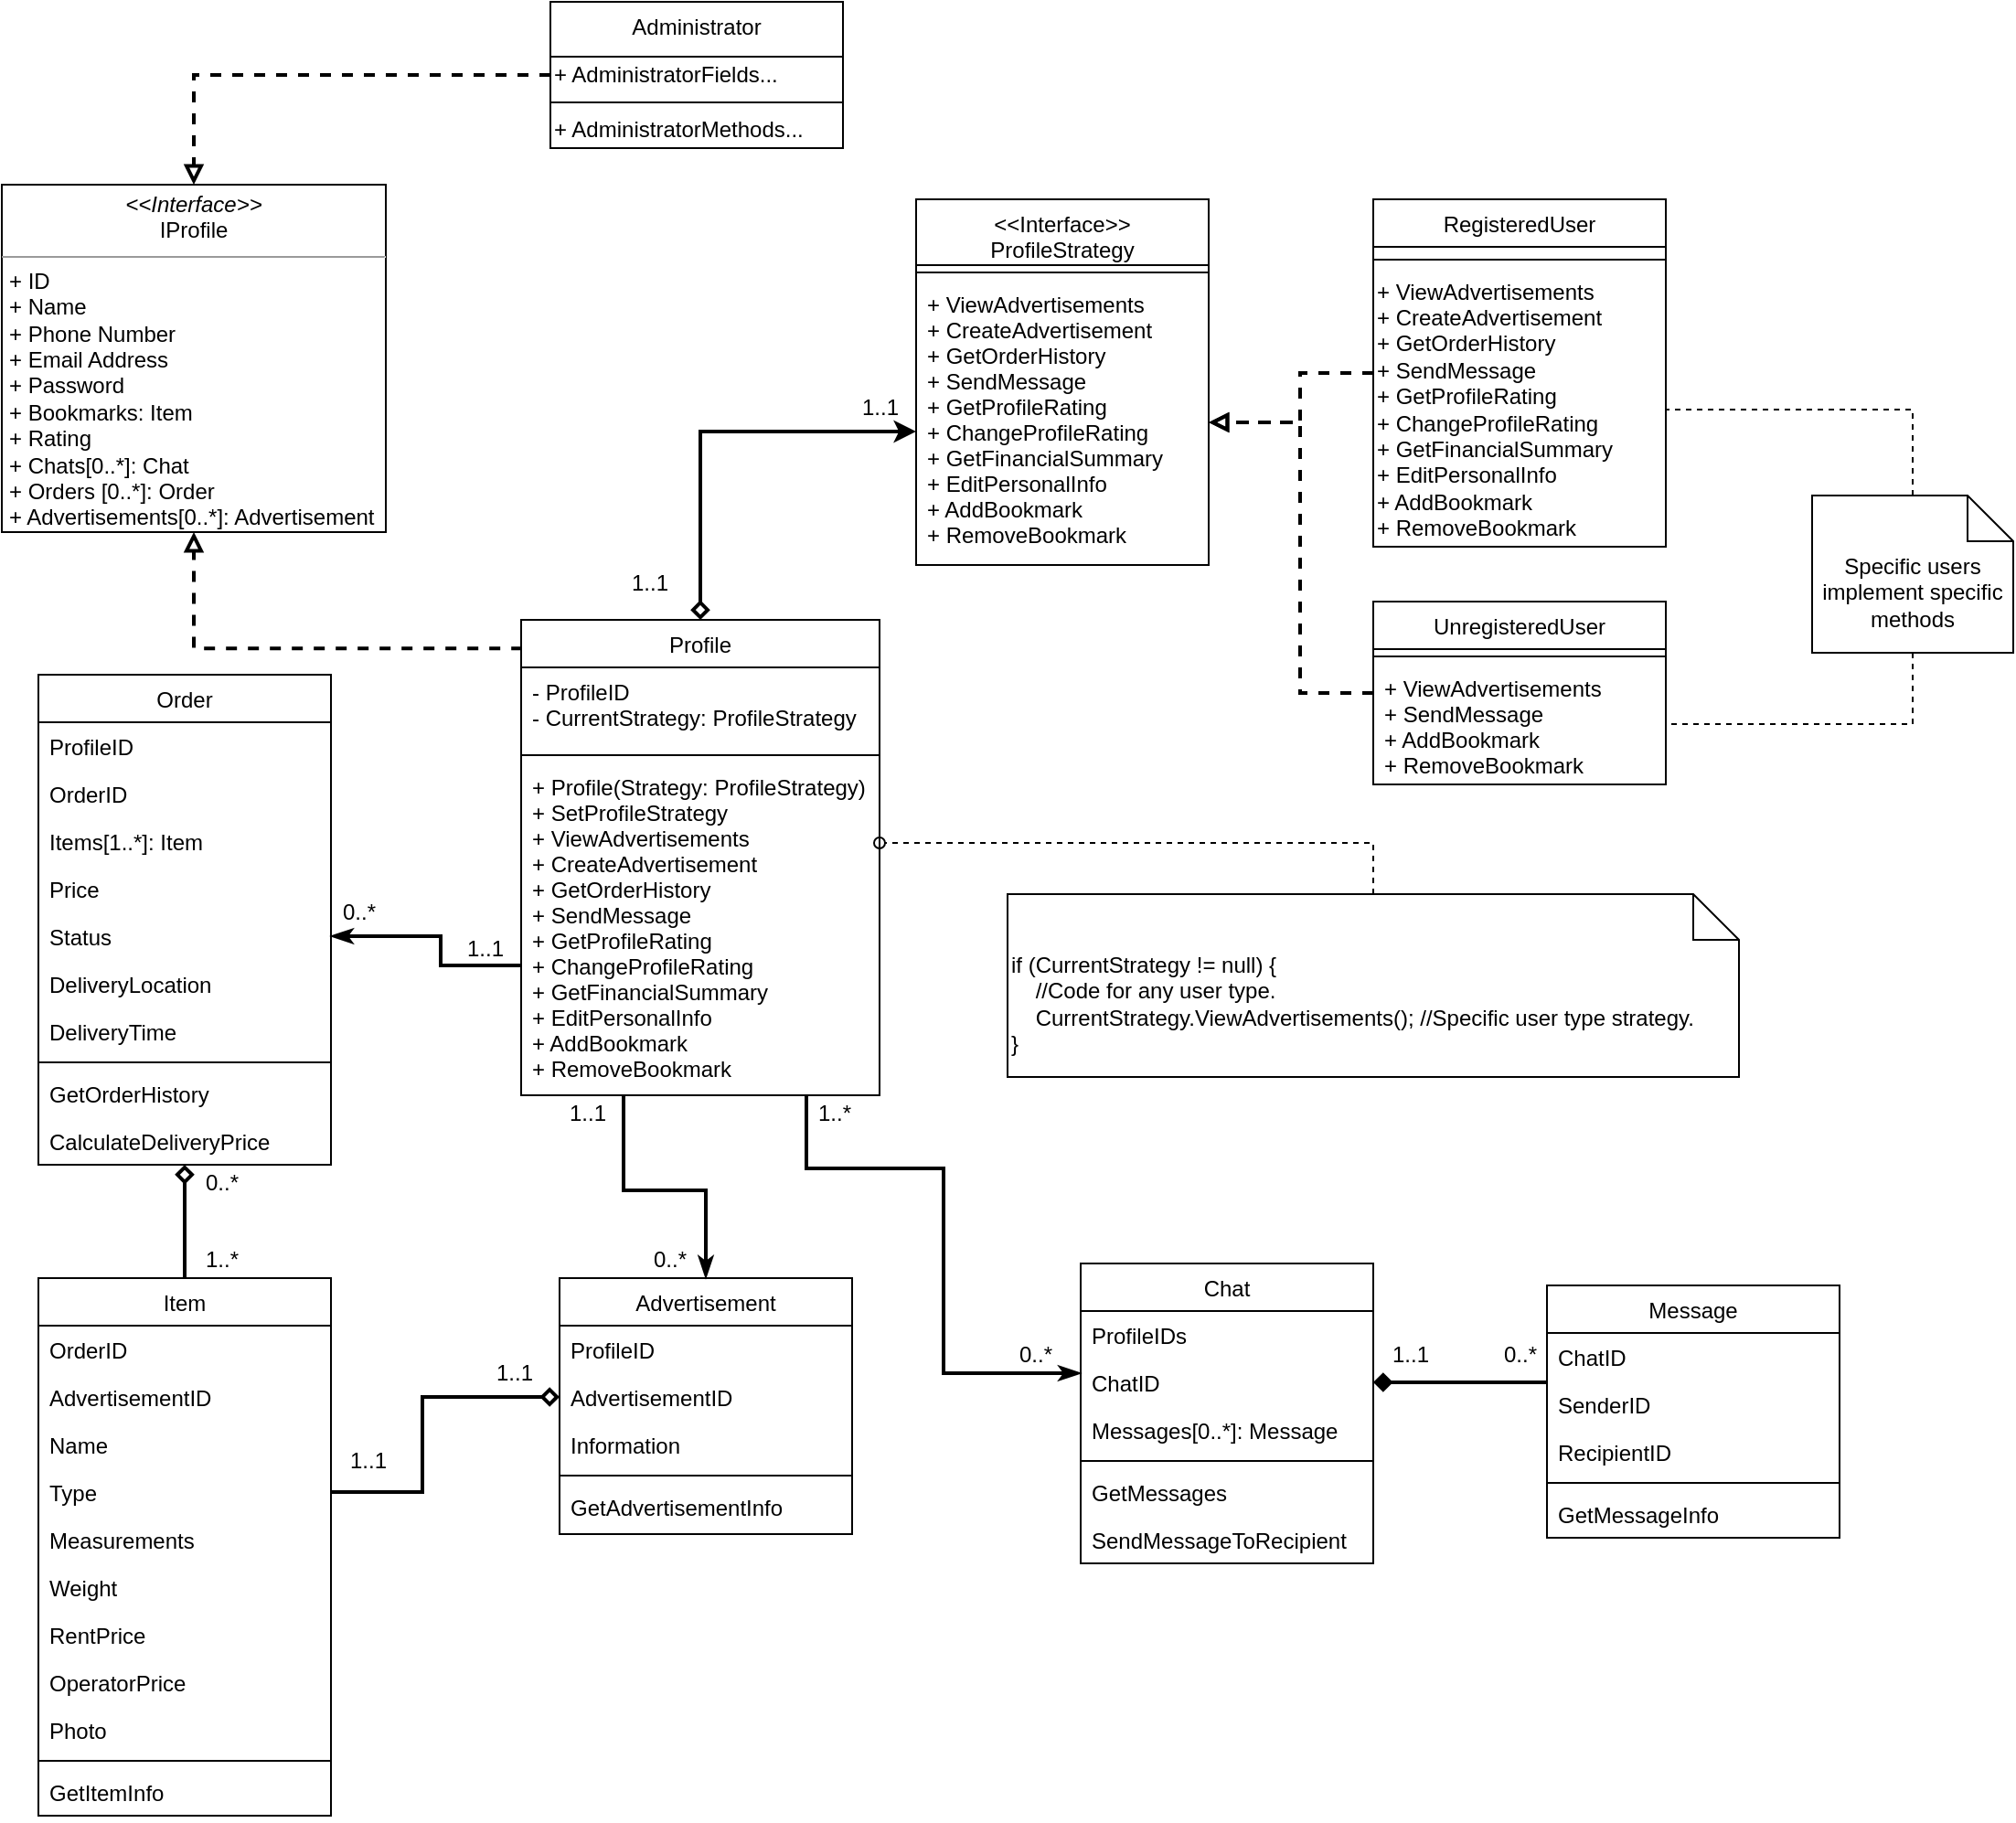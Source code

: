<mxfile version="14.5.8" type="google"><diagram id="C5RBs43oDa-KdzZeNtuy" name="Page-1"><mxGraphModel dx="1422" dy="794" grid="1" gridSize="10" guides="1" tooltips="1" connect="1" arrows="1" fold="1" page="1" pageScale="1" pageWidth="827" pageHeight="1169" math="0" shadow="0"><root><mxCell id="WIyWlLk6GJQsqaUBKTNV-0"/><mxCell id="WIyWlLk6GJQsqaUBKTNV-1" parent="WIyWlLk6GJQsqaUBKTNV-0"/><mxCell id="2d_YFIy5FDq17H8o_w_4-26" style="edgeStyle=orthogonalEdgeStyle;rounded=0;orthogonalLoop=1;jettySize=auto;html=1;entryX=1;entryY=0.5;entryDx=0;entryDy=0;startArrow=none;startFill=0;endArrow=block;endFill=0;strokeWidth=2;dashed=1;" parent="WIyWlLk6GJQsqaUBKTNV-1" source="zkfFHV4jXpPFQw0GAbJ--0" target="2d_YFIy5FDq17H8o_w_4-20" edge="1"><mxGeometry relative="1" as="geometry"><Array as="points"><mxPoint x="730" y="333"/><mxPoint x="730" y="360"/></Array></mxGeometry></mxCell><mxCell id="zkfFHV4jXpPFQw0GAbJ--0" value="RegisteredUser" style="swimlane;fontStyle=0;align=center;verticalAlign=top;childLayout=stackLayout;horizontal=1;startSize=26;horizontalStack=0;resizeParent=1;resizeLast=0;collapsible=1;marginBottom=0;rounded=0;shadow=0;strokeWidth=1;" parent="WIyWlLk6GJQsqaUBKTNV-1" vertex="1"><mxGeometry x="770" y="238" width="160" height="190" as="geometry"><mxRectangle x="230" y="140" width="160" height="26" as="alternateBounds"/></mxGeometry></mxCell><mxCell id="zkfFHV4jXpPFQw0GAbJ--4" value="" style="line;html=1;strokeWidth=1;align=left;verticalAlign=middle;spacingTop=-1;spacingLeft=3;spacingRight=3;rotatable=0;labelPosition=right;points=[];portConstraint=eastwest;" parent="zkfFHV4jXpPFQw0GAbJ--0" vertex="1"><mxGeometry y="26" width="160" height="14" as="geometry"/></mxCell><mxCell id="2d_YFIy5FDq17H8o_w_4-23" value="+ ViewAdvertisements&lt;br&gt;+ CreateAdvertisement&lt;br&gt;+ GetOrderHistory&lt;br&gt;+ SendMessage&lt;br&gt;+ GetProfileRating&lt;br&gt;+ ChangeProfileRating&lt;br&gt;+ GetFinancialSummary&lt;br&gt;+ EditPersonalInfo&lt;br&gt;+ AddBookmark&lt;br&gt;+ RemoveBookmark" style="text;html=1;align=left;verticalAlign=middle;resizable=0;points=[];autosize=1;strokeColor=none;" parent="zkfFHV4jXpPFQw0GAbJ--0" vertex="1"><mxGeometry y="40" width="160" height="150" as="geometry"/></mxCell><mxCell id="2d_YFIy5FDq17H8o_w_4-40" style="edgeStyle=orthogonalEdgeStyle;rounded=0;orthogonalLoop=1;jettySize=auto;html=1;entryX=0.5;entryY=0;entryDx=0;entryDy=0;dashed=1;startArrow=none;startFill=0;endArrow=block;endFill=0;strokeWidth=2;" parent="WIyWlLk6GJQsqaUBKTNV-1" source="YDNQ46vA5GD8al_0lg8i-7" target="YDNQ46vA5GD8al_0lg8i-57" edge="1"><mxGeometry relative="1" as="geometry"/></mxCell><mxCell id="YDNQ46vA5GD8al_0lg8i-7" value="Administrator" style="swimlane;fontStyle=0;align=center;verticalAlign=top;childLayout=stackLayout;horizontal=1;startSize=30;horizontalStack=0;resizeParent=1;resizeLast=0;collapsible=1;marginBottom=0;rounded=0;shadow=0;strokeWidth=1;" parent="WIyWlLk6GJQsqaUBKTNV-1" vertex="1"><mxGeometry x="320" y="130" width="160" height="80" as="geometry"><mxRectangle x="230" y="140" width="160" height="26" as="alternateBounds"/></mxGeometry></mxCell><mxCell id="2d_YFIy5FDq17H8o_w_4-41" value="+ AdministratorFields..." style="text;html=1;align=left;verticalAlign=middle;resizable=0;points=[];autosize=1;strokeColor=none;" parent="YDNQ46vA5GD8al_0lg8i-7" vertex="1"><mxGeometry y="30" width="160" height="20" as="geometry"/></mxCell><mxCell id="YDNQ46vA5GD8al_0lg8i-11" value="" style="line;html=1;strokeWidth=1;align=left;verticalAlign=middle;spacingTop=-1;spacingLeft=3;spacingRight=3;rotatable=0;labelPosition=right;points=[];portConstraint=eastwest;" parent="YDNQ46vA5GD8al_0lg8i-7" vertex="1"><mxGeometry y="50" width="160" height="10" as="geometry"/></mxCell><mxCell id="2d_YFIy5FDq17H8o_w_4-31" value="+ AdministratorMethods..." style="text;html=1;align=left;verticalAlign=middle;resizable=0;points=[];autosize=1;strokeColor=none;" parent="YDNQ46vA5GD8al_0lg8i-7" vertex="1"><mxGeometry y="60" width="160" height="20" as="geometry"/></mxCell><mxCell id="YDNQ46vA5GD8al_0lg8i-13" value="Order" style="swimlane;fontStyle=0;align=center;verticalAlign=top;childLayout=stackLayout;horizontal=1;startSize=26;horizontalStack=0;resizeParent=1;resizeLast=0;collapsible=1;marginBottom=0;rounded=0;shadow=0;strokeWidth=1;" parent="WIyWlLk6GJQsqaUBKTNV-1" vertex="1"><mxGeometry x="40" y="498" width="160" height="268" as="geometry"><mxRectangle x="230" y="140" width="160" height="26" as="alternateBounds"/></mxGeometry></mxCell><mxCell id="YDNQ46vA5GD8al_0lg8i-14" value="ProfileID" style="text;align=left;verticalAlign=top;spacingLeft=4;spacingRight=4;overflow=hidden;rotatable=0;points=[[0,0.5],[1,0.5]];portConstraint=eastwest;" parent="YDNQ46vA5GD8al_0lg8i-13" vertex="1"><mxGeometry y="26" width="160" height="26" as="geometry"/></mxCell><mxCell id="YDNQ46vA5GD8al_0lg8i-78" value="OrderID" style="text;align=left;verticalAlign=top;spacingLeft=4;spacingRight=4;overflow=hidden;rotatable=0;points=[[0,0.5],[1,0.5]];portConstraint=eastwest;" parent="YDNQ46vA5GD8al_0lg8i-13" vertex="1"><mxGeometry y="52" width="160" height="26" as="geometry"/></mxCell><mxCell id="YDNQ46vA5GD8al_0lg8i-15" value="Items[1..*]: Item" style="text;align=left;verticalAlign=top;spacingLeft=4;spacingRight=4;overflow=hidden;rotatable=0;points=[[0,0.5],[1,0.5]];portConstraint=eastwest;rounded=0;shadow=0;html=0;" parent="YDNQ46vA5GD8al_0lg8i-13" vertex="1"><mxGeometry y="78" width="160" height="26" as="geometry"/></mxCell><mxCell id="YDNQ46vA5GD8al_0lg8i-16" value="Price" style="text;align=left;verticalAlign=top;spacingLeft=4;spacingRight=4;overflow=hidden;rotatable=0;points=[[0,0.5],[1,0.5]];portConstraint=eastwest;rounded=0;shadow=0;html=0;" parent="YDNQ46vA5GD8al_0lg8i-13" vertex="1"><mxGeometry y="104" width="160" height="26" as="geometry"/></mxCell><mxCell id="YDNQ46vA5GD8al_0lg8i-64" value="Status" style="text;align=left;verticalAlign=top;spacingLeft=4;spacingRight=4;overflow=hidden;rotatable=0;points=[[0,0.5],[1,0.5]];portConstraint=eastwest;rounded=0;shadow=0;html=0;" parent="YDNQ46vA5GD8al_0lg8i-13" vertex="1"><mxGeometry y="130" width="160" height="26" as="geometry"/></mxCell><mxCell id="YDNQ46vA5GD8al_0lg8i-65" value="DeliveryLocation" style="text;align=left;verticalAlign=top;spacingLeft=4;spacingRight=4;overflow=hidden;rotatable=0;points=[[0,0.5],[1,0.5]];portConstraint=eastwest;rounded=0;shadow=0;html=0;" parent="YDNQ46vA5GD8al_0lg8i-13" vertex="1"><mxGeometry y="156" width="160" height="26" as="geometry"/></mxCell><mxCell id="YDNQ46vA5GD8al_0lg8i-66" value="DeliveryTime" style="text;align=left;verticalAlign=top;spacingLeft=4;spacingRight=4;overflow=hidden;rotatable=0;points=[[0,0.5],[1,0.5]];portConstraint=eastwest;rounded=0;shadow=0;html=0;" parent="YDNQ46vA5GD8al_0lg8i-13" vertex="1"><mxGeometry y="182" width="160" height="26" as="geometry"/></mxCell><mxCell id="YDNQ46vA5GD8al_0lg8i-17" value="" style="line;html=1;strokeWidth=1;align=left;verticalAlign=middle;spacingTop=-1;spacingLeft=3;spacingRight=3;rotatable=0;labelPosition=right;points=[];portConstraint=eastwest;" parent="YDNQ46vA5GD8al_0lg8i-13" vertex="1"><mxGeometry y="208" width="160" height="8" as="geometry"/></mxCell><mxCell id="YDNQ46vA5GD8al_0lg8i-18" value="GetOrderHistory&#10;" style="text;align=left;verticalAlign=top;spacingLeft=4;spacingRight=4;overflow=hidden;rotatable=0;points=[[0,0.5],[1,0.5]];portConstraint=eastwest;" parent="YDNQ46vA5GD8al_0lg8i-13" vertex="1"><mxGeometry y="216" width="160" height="26" as="geometry"/></mxCell><mxCell id="YDNQ46vA5GD8al_0lg8i-75" value="CalculateDeliveryPrice" style="text;align=left;verticalAlign=top;spacingLeft=4;spacingRight=4;overflow=hidden;rotatable=0;points=[[0,0.5],[1,0.5]];portConstraint=eastwest;" parent="YDNQ46vA5GD8al_0lg8i-13" vertex="1"><mxGeometry y="242" width="160" height="26" as="geometry"/></mxCell><mxCell id="YDNQ46vA5GD8al_0lg8i-63" style="edgeStyle=orthogonalEdgeStyle;rounded=0;orthogonalLoop=1;jettySize=auto;html=1;endArrow=block;endFill=0;strokeWidth=2;entryX=0.5;entryY=1;entryDx=0;entryDy=0;dashed=1;exitX=0.003;exitY=0.06;exitDx=0;exitDy=0;exitPerimeter=0;" parent="WIyWlLk6GJQsqaUBKTNV-1" source="YDNQ46vA5GD8al_0lg8i-19" target="YDNQ46vA5GD8al_0lg8i-57" edge="1"><mxGeometry relative="1" as="geometry"><Array as="points"><mxPoint x="125" y="484"/></Array></mxGeometry></mxCell><mxCell id="YDNQ46vA5GD8al_0lg8i-77" style="edgeStyle=orthogonalEdgeStyle;rounded=0;orthogonalLoop=1;jettySize=auto;html=1;endArrow=classicThin;endFill=1;strokeWidth=2;" parent="WIyWlLk6GJQsqaUBKTNV-1" source="YDNQ46vA5GD8al_0lg8i-19" target="YDNQ46vA5GD8al_0lg8i-37" edge="1"><mxGeometry relative="1" as="geometry"><Array as="points"><mxPoint x="460" y="768"/><mxPoint x="535" y="768"/><mxPoint x="535" y="880"/></Array><mxPoint x="540" y="1020" as="targetPoint"/></mxGeometry></mxCell><mxCell id="2d_YFIy5FDq17H8o_w_4-21" style="edgeStyle=orthogonalEdgeStyle;rounded=0;orthogonalLoop=1;jettySize=auto;html=1;startArrow=diamond;startFill=0;endArrow=classic;endFill=1;strokeWidth=2;" parent="WIyWlLk6GJQsqaUBKTNV-1" source="YDNQ46vA5GD8al_0lg8i-19" target="2d_YFIy5FDq17H8o_w_4-20" edge="1"><mxGeometry relative="1" as="geometry"><Array as="points"><mxPoint x="402" y="365"/></Array></mxGeometry></mxCell><mxCell id="YDNQ46vA5GD8al_0lg8i-19" value="Profile" style="swimlane;fontStyle=0;align=center;verticalAlign=top;childLayout=stackLayout;horizontal=1;startSize=26;horizontalStack=0;resizeParent=1;resizeLast=0;collapsible=1;marginBottom=0;rounded=0;shadow=0;strokeWidth=1;" parent="WIyWlLk6GJQsqaUBKTNV-1" vertex="1"><mxGeometry x="304" y="468" width="196" height="260" as="geometry"><mxRectangle x="230" y="140" width="160" height="26" as="alternateBounds"/></mxGeometry></mxCell><mxCell id="YDNQ46vA5GD8al_0lg8i-20" value="- ProfileID&#10;- CurrentStrategy: ProfileStrategy" style="text;align=left;verticalAlign=top;spacingLeft=4;spacingRight=4;overflow=hidden;rotatable=0;points=[[0,0.5],[1,0.5]];portConstraint=eastwest;" parent="YDNQ46vA5GD8al_0lg8i-19" vertex="1"><mxGeometry y="26" width="196" height="44" as="geometry"/></mxCell><mxCell id="YDNQ46vA5GD8al_0lg8i-23" value="" style="line;html=1;strokeWidth=1;align=left;verticalAlign=middle;spacingTop=-1;spacingLeft=3;spacingRight=3;rotatable=0;labelPosition=right;points=[];portConstraint=eastwest;" parent="YDNQ46vA5GD8al_0lg8i-19" vertex="1"><mxGeometry y="70" width="196" height="8" as="geometry"/></mxCell><mxCell id="YDNQ46vA5GD8al_0lg8i-24" value="+ Profile(Strategy: ProfileStrategy)&#10;+ SetProfileStrategy&#10;+ ViewAdvertisements&#10;+ CreateAdvertisement&#10;+ GetOrderHistory&#10;+ SendMessage&#10;+ GetProfileRating&#10;+ ChangeProfileRating&#10;+ GetFinancialSummary&#10;+ EditPersonalInfo&#10;+ AddBookmark&#10;+ RemoveBookmark" style="text;align=left;verticalAlign=top;spacingLeft=4;spacingRight=4;overflow=hidden;rotatable=0;points=[[0,0.5],[1,0.5]];portConstraint=eastwest;" parent="YDNQ46vA5GD8al_0lg8i-19" vertex="1"><mxGeometry y="78" width="196" height="182" as="geometry"/></mxCell><mxCell id="nxvPua1ZHMNB1Qdm75Qt-6" style="edgeStyle=orthogonalEdgeStyle;rounded=0;orthogonalLoop=1;jettySize=auto;html=1;endArrow=diamond;endFill=0;strokeWidth=2;" parent="WIyWlLk6GJQsqaUBKTNV-1" source="YDNQ46vA5GD8al_0lg8i-25" target="YDNQ46vA5GD8al_0lg8i-13" edge="1"><mxGeometry relative="1" as="geometry"/></mxCell><mxCell id="YDNQ46vA5GD8al_0lg8i-25" value="Item" style="swimlane;fontStyle=0;align=center;verticalAlign=top;childLayout=stackLayout;horizontal=1;startSize=26;horizontalStack=0;resizeParent=1;resizeLast=0;collapsible=1;marginBottom=0;rounded=0;shadow=0;strokeWidth=1;" parent="WIyWlLk6GJQsqaUBKTNV-1" vertex="1"><mxGeometry x="40" y="828" width="160" height="294" as="geometry"><mxRectangle x="230" y="140" width="160" height="26" as="alternateBounds"/></mxGeometry></mxCell><mxCell id="YDNQ46vA5GD8al_0lg8i-26" value="OrderID" style="text;align=left;verticalAlign=top;spacingLeft=4;spacingRight=4;overflow=hidden;rotatable=0;points=[[0,0.5],[1,0.5]];portConstraint=eastwest;" parent="YDNQ46vA5GD8al_0lg8i-25" vertex="1"><mxGeometry y="26" width="160" height="26" as="geometry"/></mxCell><mxCell id="YDNQ46vA5GD8al_0lg8i-80" value="AdvertisementID" style="text;align=left;verticalAlign=top;spacingLeft=4;spacingRight=4;overflow=hidden;rotatable=0;points=[[0,0.5],[1,0.5]];portConstraint=eastwest;" parent="YDNQ46vA5GD8al_0lg8i-25" vertex="1"><mxGeometry y="52" width="160" height="26" as="geometry"/></mxCell><mxCell id="YDNQ46vA5GD8al_0lg8i-71" value="Name" style="text;align=left;verticalAlign=top;spacingLeft=4;spacingRight=4;overflow=hidden;rotatable=0;points=[[0,0.5],[1,0.5]];portConstraint=eastwest;" parent="YDNQ46vA5GD8al_0lg8i-25" vertex="1"><mxGeometry y="78" width="160" height="26" as="geometry"/></mxCell><mxCell id="YDNQ46vA5GD8al_0lg8i-27" value="Type" style="text;align=left;verticalAlign=top;spacingLeft=4;spacingRight=4;overflow=hidden;rotatable=0;points=[[0,0.5],[1,0.5]];portConstraint=eastwest;rounded=0;shadow=0;html=0;" parent="YDNQ46vA5GD8al_0lg8i-25" vertex="1"><mxGeometry y="104" width="160" height="26" as="geometry"/></mxCell><mxCell id="YDNQ46vA5GD8al_0lg8i-73" value="Measurements" style="text;align=left;verticalAlign=top;spacingLeft=4;spacingRight=4;overflow=hidden;rotatable=0;points=[[0,0.5],[1,0.5]];portConstraint=eastwest;rounded=0;shadow=0;html=0;" parent="YDNQ46vA5GD8al_0lg8i-25" vertex="1"><mxGeometry y="130" width="160" height="26" as="geometry"/></mxCell><mxCell id="YDNQ46vA5GD8al_0lg8i-74" value="Weight" style="text;align=left;verticalAlign=top;spacingLeft=4;spacingRight=4;overflow=hidden;rotatable=0;points=[[0,0.5],[1,0.5]];portConstraint=eastwest;rounded=0;shadow=0;html=0;" parent="YDNQ46vA5GD8al_0lg8i-25" vertex="1"><mxGeometry y="156" width="160" height="26" as="geometry"/></mxCell><mxCell id="YDNQ46vA5GD8al_0lg8i-28" value="RentPrice" style="text;align=left;verticalAlign=top;spacingLeft=4;spacingRight=4;overflow=hidden;rotatable=0;points=[[0,0.5],[1,0.5]];portConstraint=eastwest;rounded=0;shadow=0;html=0;" parent="YDNQ46vA5GD8al_0lg8i-25" vertex="1"><mxGeometry y="182" width="160" height="26" as="geometry"/></mxCell><mxCell id="YDNQ46vA5GD8al_0lg8i-69" value="OperatorPrice" style="text;align=left;verticalAlign=top;spacingLeft=4;spacingRight=4;overflow=hidden;rotatable=0;points=[[0,0.5],[1,0.5]];portConstraint=eastwest;rounded=0;shadow=0;html=0;" parent="YDNQ46vA5GD8al_0lg8i-25" vertex="1"><mxGeometry y="208" width="160" height="26" as="geometry"/></mxCell><mxCell id="YDNQ46vA5GD8al_0lg8i-70" value="Photo&#10;" style="text;align=left;verticalAlign=top;spacingLeft=4;spacingRight=4;overflow=hidden;rotatable=0;points=[[0,0.5],[1,0.5]];portConstraint=eastwest;rounded=0;shadow=0;html=0;" parent="YDNQ46vA5GD8al_0lg8i-25" vertex="1"><mxGeometry y="234" width="160" height="26" as="geometry"/></mxCell><mxCell id="YDNQ46vA5GD8al_0lg8i-29" value="" style="line;html=1;strokeWidth=1;align=left;verticalAlign=middle;spacingTop=-1;spacingLeft=3;spacingRight=3;rotatable=0;labelPosition=right;points=[];portConstraint=eastwest;" parent="YDNQ46vA5GD8al_0lg8i-25" vertex="1"><mxGeometry y="260" width="160" height="8" as="geometry"/></mxCell><mxCell id="YDNQ46vA5GD8al_0lg8i-30" value="GetItemInfo" style="text;align=left;verticalAlign=top;spacingLeft=4;spacingRight=4;overflow=hidden;rotatable=0;points=[[0,0.5],[1,0.5]];portConstraint=eastwest;" parent="YDNQ46vA5GD8al_0lg8i-25" vertex="1"><mxGeometry y="268" width="160" height="26" as="geometry"/></mxCell><mxCell id="YDNQ46vA5GD8al_0lg8i-82" style="edgeStyle=orthogonalEdgeStyle;rounded=0;orthogonalLoop=1;jettySize=auto;html=1;entryX=1;entryY=0.5;entryDx=0;entryDy=0;endArrow=none;endFill=0;strokeWidth=2;startArrow=diamond;startFill=0;exitX=0;exitY=0.5;exitDx=0;exitDy=0;" parent="WIyWlLk6GJQsqaUBKTNV-1" source="YDNQ46vA5GD8al_0lg8i-81" target="YDNQ46vA5GD8al_0lg8i-27" edge="1"><mxGeometry relative="1" as="geometry"><Array as="points"><mxPoint x="250" y="893"/><mxPoint x="250" y="945"/></Array></mxGeometry></mxCell><mxCell id="YDNQ46vA5GD8al_0lg8i-31" value="Advertisement" style="swimlane;fontStyle=0;align=center;verticalAlign=top;childLayout=stackLayout;horizontal=1;startSize=26;horizontalStack=0;resizeParent=1;resizeLast=0;collapsible=1;marginBottom=0;rounded=0;shadow=0;strokeWidth=1;" parent="WIyWlLk6GJQsqaUBKTNV-1" vertex="1"><mxGeometry x="325" y="828" width="160" height="140" as="geometry"><mxRectangle x="230" y="140" width="160" height="26" as="alternateBounds"/></mxGeometry></mxCell><mxCell id="YDNQ46vA5GD8al_0lg8i-32" value="ProfileID" style="text;align=left;verticalAlign=top;spacingLeft=4;spacingRight=4;overflow=hidden;rotatable=0;points=[[0,0.5],[1,0.5]];portConstraint=eastwest;" parent="YDNQ46vA5GD8al_0lg8i-31" vertex="1"><mxGeometry y="26" width="160" height="26" as="geometry"/></mxCell><mxCell id="YDNQ46vA5GD8al_0lg8i-81" value="AdvertisementID" style="text;align=left;verticalAlign=top;spacingLeft=4;spacingRight=4;overflow=hidden;rotatable=0;points=[[0,0.5],[1,0.5]];portConstraint=eastwest;" parent="YDNQ46vA5GD8al_0lg8i-31" vertex="1"><mxGeometry y="52" width="160" height="26" as="geometry"/></mxCell><mxCell id="YDNQ46vA5GD8al_0lg8i-33" value="Information&#10;" style="text;align=left;verticalAlign=top;spacingLeft=4;spacingRight=4;overflow=hidden;rotatable=0;points=[[0,0.5],[1,0.5]];portConstraint=eastwest;rounded=0;shadow=0;html=0;" parent="YDNQ46vA5GD8al_0lg8i-31" vertex="1"><mxGeometry y="78" width="160" height="26" as="geometry"/></mxCell><mxCell id="YDNQ46vA5GD8al_0lg8i-35" value="" style="line;html=1;strokeWidth=1;align=left;verticalAlign=middle;spacingTop=-1;spacingLeft=3;spacingRight=3;rotatable=0;labelPosition=right;points=[];portConstraint=eastwest;" parent="YDNQ46vA5GD8al_0lg8i-31" vertex="1"><mxGeometry y="104" width="160" height="8" as="geometry"/></mxCell><mxCell id="YDNQ46vA5GD8al_0lg8i-36" value="GetAdvertisementInfo" style="text;align=left;verticalAlign=top;spacingLeft=4;spacingRight=4;overflow=hidden;rotatable=0;points=[[0,0.5],[1,0.5]];portConstraint=eastwest;" parent="YDNQ46vA5GD8al_0lg8i-31" vertex="1"><mxGeometry y="112" width="160" height="26" as="geometry"/></mxCell><mxCell id="YDNQ46vA5GD8al_0lg8i-37" value="Chat" style="swimlane;fontStyle=0;align=center;verticalAlign=top;childLayout=stackLayout;horizontal=1;startSize=26;horizontalStack=0;resizeParent=1;resizeLast=0;collapsible=1;marginBottom=0;rounded=0;shadow=0;strokeWidth=1;" parent="WIyWlLk6GJQsqaUBKTNV-1" vertex="1"><mxGeometry x="610" y="820" width="160" height="164" as="geometry"><mxRectangle x="230" y="140" width="160" height="26" as="alternateBounds"/></mxGeometry></mxCell><mxCell id="YDNQ46vA5GD8al_0lg8i-38" value="ProfileIDs" style="text;align=left;verticalAlign=top;spacingLeft=4;spacingRight=4;overflow=hidden;rotatable=0;points=[[0,0.5],[1,0.5]];portConstraint=eastwest;" parent="YDNQ46vA5GD8al_0lg8i-37" vertex="1"><mxGeometry y="26" width="160" height="26" as="geometry"/></mxCell><mxCell id="YDNQ46vA5GD8al_0lg8i-39" value="ChatID" style="text;align=left;verticalAlign=top;spacingLeft=4;spacingRight=4;overflow=hidden;rotatable=0;points=[[0,0.5],[1,0.5]];portConstraint=eastwest;rounded=0;shadow=0;html=0;" parent="YDNQ46vA5GD8al_0lg8i-37" vertex="1"><mxGeometry y="52" width="160" height="26" as="geometry"/></mxCell><mxCell id="YDNQ46vA5GD8al_0lg8i-40" value="Messages[0..*]: Message" style="text;align=left;verticalAlign=top;spacingLeft=4;spacingRight=4;overflow=hidden;rotatable=0;points=[[0,0.5],[1,0.5]];portConstraint=eastwest;rounded=0;shadow=0;html=0;" parent="YDNQ46vA5GD8al_0lg8i-37" vertex="1"><mxGeometry y="78" width="160" height="26" as="geometry"/></mxCell><mxCell id="YDNQ46vA5GD8al_0lg8i-41" value="" style="line;html=1;strokeWidth=1;align=left;verticalAlign=middle;spacingTop=-1;spacingLeft=3;spacingRight=3;rotatable=0;labelPosition=right;points=[];portConstraint=eastwest;" parent="YDNQ46vA5GD8al_0lg8i-37" vertex="1"><mxGeometry y="104" width="160" height="8" as="geometry"/></mxCell><mxCell id="YDNQ46vA5GD8al_0lg8i-42" value="GetMessages&#10;" style="text;align=left;verticalAlign=top;spacingLeft=4;spacingRight=4;overflow=hidden;rotatable=0;points=[[0,0.5],[1,0.5]];portConstraint=eastwest;" parent="YDNQ46vA5GD8al_0lg8i-37" vertex="1"><mxGeometry y="112" width="160" height="26" as="geometry"/></mxCell><mxCell id="YDNQ46vA5GD8al_0lg8i-76" value="SendMessageToRecipient" style="text;align=left;verticalAlign=top;spacingLeft=4;spacingRight=4;overflow=hidden;rotatable=0;points=[[0,0.5],[1,0.5]];portConstraint=eastwest;" parent="YDNQ46vA5GD8al_0lg8i-37" vertex="1"><mxGeometry y="138" width="160" height="26" as="geometry"/></mxCell><mxCell id="nxvPua1ZHMNB1Qdm75Qt-3" style="edgeStyle=orthogonalEdgeStyle;rounded=0;orthogonalLoop=1;jettySize=auto;html=1;entryX=1;entryY=0.5;entryDx=0;entryDy=0;strokeWidth=2;endArrow=diamond;endFill=1;" parent="WIyWlLk6GJQsqaUBKTNV-1" source="YDNQ46vA5GD8al_0lg8i-43" target="YDNQ46vA5GD8al_0lg8i-39" edge="1"><mxGeometry relative="1" as="geometry"><Array as="points"><mxPoint x="800" y="885"/><mxPoint x="800" y="885"/></Array></mxGeometry></mxCell><mxCell id="YDNQ46vA5GD8al_0lg8i-43" value="Message" style="swimlane;fontStyle=0;align=center;verticalAlign=top;childLayout=stackLayout;horizontal=1;startSize=26;horizontalStack=0;resizeParent=1;resizeLast=0;collapsible=1;marginBottom=0;rounded=0;shadow=0;strokeWidth=1;" parent="WIyWlLk6GJQsqaUBKTNV-1" vertex="1"><mxGeometry x="865" y="832" width="160" height="138" as="geometry"><mxRectangle x="230" y="140" width="160" height="26" as="alternateBounds"/></mxGeometry></mxCell><mxCell id="YDNQ46vA5GD8al_0lg8i-44" value="ChatID" style="text;align=left;verticalAlign=top;spacingLeft=4;spacingRight=4;overflow=hidden;rotatable=0;points=[[0,0.5],[1,0.5]];portConstraint=eastwest;" parent="YDNQ46vA5GD8al_0lg8i-43" vertex="1"><mxGeometry y="26" width="160" height="26" as="geometry"/></mxCell><mxCell id="YDNQ46vA5GD8al_0lg8i-45" value="SenderID" style="text;align=left;verticalAlign=top;spacingLeft=4;spacingRight=4;overflow=hidden;rotatable=0;points=[[0,0.5],[1,0.5]];portConstraint=eastwest;rounded=0;shadow=0;html=0;" parent="YDNQ46vA5GD8al_0lg8i-43" vertex="1"><mxGeometry y="52" width="160" height="26" as="geometry"/></mxCell><mxCell id="YDNQ46vA5GD8al_0lg8i-46" value="RecipientID" style="text;align=left;verticalAlign=top;spacingLeft=4;spacingRight=4;overflow=hidden;rotatable=0;points=[[0,0.5],[1,0.5]];portConstraint=eastwest;rounded=0;shadow=0;html=0;" parent="YDNQ46vA5GD8al_0lg8i-43" vertex="1"><mxGeometry y="78" width="160" height="26" as="geometry"/></mxCell><mxCell id="YDNQ46vA5GD8al_0lg8i-47" value="" style="line;html=1;strokeWidth=1;align=left;verticalAlign=middle;spacingTop=-1;spacingLeft=3;spacingRight=3;rotatable=0;labelPosition=right;points=[];portConstraint=eastwest;" parent="YDNQ46vA5GD8al_0lg8i-43" vertex="1"><mxGeometry y="104" width="160" height="8" as="geometry"/></mxCell><mxCell id="YDNQ46vA5GD8al_0lg8i-48" value="GetMessageInfo" style="text;align=left;verticalAlign=top;spacingLeft=4;spacingRight=4;overflow=hidden;rotatable=0;points=[[0,0.5],[1,0.5]];portConstraint=eastwest;" parent="YDNQ46vA5GD8al_0lg8i-43" vertex="1"><mxGeometry y="112" width="160" height="26" as="geometry"/></mxCell><mxCell id="YDNQ46vA5GD8al_0lg8i-57" value="&lt;p style=&quot;margin: 0px ; margin-top: 4px ; text-align: center&quot;&gt;&lt;i&gt;&amp;lt;&amp;lt;Interface&amp;gt;&amp;gt;&lt;/i&gt;&lt;br&gt;IProfile&lt;/p&gt;&lt;hr size=&quot;1&quot;&gt;&lt;p style=&quot;margin: 0px ; margin-left: 4px&quot;&gt;+ ID&lt;/p&gt;&lt;p style=&quot;margin: 0px ; margin-left: 4px&quot;&gt;+ Name&lt;/p&gt;&lt;p style=&quot;margin: 0px ; margin-left: 4px&quot;&gt;+ Phone Number&lt;/p&gt;&lt;p style=&quot;margin: 0px ; margin-left: 4px&quot;&gt;+ Email Address&lt;/p&gt;&lt;p style=&quot;margin: 0px ; margin-left: 4px&quot;&gt;+ Password&lt;/p&gt;&lt;p style=&quot;margin: 0px ; margin-left: 4px&quot;&gt;+ Bookmarks: Item&lt;/p&gt;&lt;p style=&quot;margin: 0px ; margin-left: 4px&quot;&gt;+ Rating&lt;/p&gt;&lt;p style=&quot;margin: 0px ; margin-left: 4px&quot;&gt;+ Chats[0..*]: Chat&lt;/p&gt;&lt;p style=&quot;margin: 0px ; margin-left: 4px&quot;&gt;+ Orders [0..*]: Order&lt;/p&gt;&lt;p style=&quot;margin: 0px ; margin-left: 4px&quot;&gt;+ Advertisements[0..*]: Advertisement&lt;/p&gt;" style="verticalAlign=top;align=left;overflow=fill;fontSize=12;fontFamily=Helvetica;html=1;" parent="WIyWlLk6GJQsqaUBKTNV-1" vertex="1"><mxGeometry x="20" y="230" width="210" height="190" as="geometry"/></mxCell><mxCell id="YDNQ46vA5GD8al_0lg8i-67" style="edgeStyle=orthogonalEdgeStyle;rounded=0;orthogonalLoop=1;jettySize=auto;html=1;endArrow=classicThin;endFill=1;strokeWidth=2;entryX=1;entryY=0.5;entryDx=0;entryDy=0;" parent="WIyWlLk6GJQsqaUBKTNV-1" source="YDNQ46vA5GD8al_0lg8i-24" target="YDNQ46vA5GD8al_0lg8i-64" edge="1"><mxGeometry relative="1" as="geometry"><mxPoint x="315" y="657" as="sourcePoint"/><mxPoint x="300" y="378" as="targetPoint"/><Array as="points"><mxPoint x="260" y="657"/><mxPoint x="260" y="641"/></Array></mxGeometry></mxCell><mxCell id="YDNQ46vA5GD8al_0lg8i-68" style="edgeStyle=orthogonalEdgeStyle;rounded=0;orthogonalLoop=1;jettySize=auto;html=1;endArrow=classicThin;endFill=1;strokeWidth=2;entryX=0.5;entryY=0;entryDx=0;entryDy=0;" parent="WIyWlLk6GJQsqaUBKTNV-1" source="YDNQ46vA5GD8al_0lg8i-24" target="YDNQ46vA5GD8al_0lg8i-31" edge="1"><mxGeometry relative="1" as="geometry"><mxPoint x="480" y="658" as="sourcePoint"/><mxPoint x="570" y="668" as="targetPoint"/><Array as="points"><mxPoint x="360" y="780"/><mxPoint x="405" y="780"/></Array></mxGeometry></mxCell><mxCell id="YDNQ46vA5GD8al_0lg8i-90" style="edgeStyle=orthogonalEdgeStyle;rounded=0;orthogonalLoop=1;jettySize=auto;html=1;exitX=0.5;exitY=1;exitDx=0;exitDy=0;endArrow=classicThin;endFill=1;strokeWidth=2;" parent="WIyWlLk6GJQsqaUBKTNV-1" edge="1"><mxGeometry relative="1" as="geometry"><mxPoint x="905" y="488" as="sourcePoint"/><mxPoint x="905" y="488" as="targetPoint"/></mxGeometry></mxCell><mxCell id="nxvPua1ZHMNB1Qdm75Qt-0" value="0..*" style="text;html=1;align=center;verticalAlign=middle;resizable=0;points=[];autosize=1;" parent="WIyWlLk6GJQsqaUBKTNV-1" vertex="1"><mxGeometry x="835" y="860" width="30" height="20" as="geometry"/></mxCell><mxCell id="nxvPua1ZHMNB1Qdm75Qt-2" value="0..*" style="text;html=1;align=center;verticalAlign=middle;resizable=0;points=[];autosize=1;" parent="WIyWlLk6GJQsqaUBKTNV-1" vertex="1"><mxGeometry x="125" y="766" width="30" height="20" as="geometry"/></mxCell><mxCell id="nxvPua1ZHMNB1Qdm75Qt-4" value="1..1" style="text;html=1;align=center;verticalAlign=middle;resizable=0;points=[];autosize=1;" parent="WIyWlLk6GJQsqaUBKTNV-1" vertex="1"><mxGeometry x="770" y="860" width="40" height="20" as="geometry"/></mxCell><mxCell id="nxvPua1ZHMNB1Qdm75Qt-5" value="1..*" style="text;html=1;align=center;verticalAlign=middle;resizable=0;points=[];autosize=1;" parent="WIyWlLk6GJQsqaUBKTNV-1" vertex="1"><mxGeometry x="125" y="808" width="30" height="20" as="geometry"/></mxCell><mxCell id="2d_YFIy5FDq17H8o_w_4-0" value="1..1" style="text;html=1;align=center;verticalAlign=middle;resizable=0;points=[];autosize=1;" parent="WIyWlLk6GJQsqaUBKTNV-1" vertex="1"><mxGeometry x="200" y="918" width="40" height="20" as="geometry"/></mxCell><mxCell id="2d_YFIy5FDq17H8o_w_4-1" value="1..1" style="text;html=1;align=center;verticalAlign=middle;resizable=0;points=[];autosize=1;" parent="WIyWlLk6GJQsqaUBKTNV-1" vertex="1"><mxGeometry x="280" y="870" width="40" height="20" as="geometry"/></mxCell><mxCell id="2d_YFIy5FDq17H8o_w_4-2" value="0..*" style="text;html=1;align=center;verticalAlign=middle;resizable=0;points=[];autosize=1;" parent="WIyWlLk6GJQsqaUBKTNV-1" vertex="1"><mxGeometry x="570" y="860" width="30" height="20" as="geometry"/></mxCell><mxCell id="2d_YFIy5FDq17H8o_w_4-3" value="1..*" style="text;html=1;align=center;verticalAlign=middle;resizable=0;points=[];autosize=1;" parent="WIyWlLk6GJQsqaUBKTNV-1" vertex="1"><mxGeometry x="460" y="728" width="30" height="20" as="geometry"/></mxCell><mxCell id="2d_YFIy5FDq17H8o_w_4-4" value="1..1" style="text;html=1;align=center;verticalAlign=middle;resizable=0;points=[];autosize=1;" parent="WIyWlLk6GJQsqaUBKTNV-1" vertex="1"><mxGeometry x="320" y="728" width="40" height="20" as="geometry"/></mxCell><mxCell id="2d_YFIy5FDq17H8o_w_4-5" value="0..*" style="text;html=1;align=center;verticalAlign=middle;resizable=0;points=[];autosize=1;" parent="WIyWlLk6GJQsqaUBKTNV-1" vertex="1"><mxGeometry x="370" y="808" width="30" height="20" as="geometry"/></mxCell><mxCell id="2d_YFIy5FDq17H8o_w_4-6" value="1..1" style="text;html=1;align=center;verticalAlign=middle;resizable=0;points=[];autosize=1;" parent="WIyWlLk6GJQsqaUBKTNV-1" vertex="1"><mxGeometry x="264" y="638" width="40" height="20" as="geometry"/></mxCell><mxCell id="2d_YFIy5FDq17H8o_w_4-7" value="0..*" style="text;html=1;align=center;verticalAlign=middle;resizable=0;points=[];autosize=1;" parent="WIyWlLk6GJQsqaUBKTNV-1" vertex="1"><mxGeometry x="200" y="618" width="30" height="20" as="geometry"/></mxCell><mxCell id="2d_YFIy5FDq17H8o_w_4-27" style="edgeStyle=orthogonalEdgeStyle;rounded=0;orthogonalLoop=1;jettySize=auto;html=1;entryX=1;entryY=0.5;entryDx=0;entryDy=0;dashed=1;startArrow=none;startFill=0;endArrow=block;endFill=0;strokeWidth=2;" parent="WIyWlLk6GJQsqaUBKTNV-1" source="2d_YFIy5FDq17H8o_w_4-9" target="2d_YFIy5FDq17H8o_w_4-20" edge="1"><mxGeometry relative="1" as="geometry"><Array as="points"><mxPoint x="730" y="508"/><mxPoint x="730" y="360"/></Array></mxGeometry></mxCell><mxCell id="2d_YFIy5FDq17H8o_w_4-9" value="UnregisteredUser" style="swimlane;fontStyle=0;align=center;verticalAlign=top;childLayout=stackLayout;horizontal=1;startSize=26;horizontalStack=0;resizeParent=1;resizeParentMax=0;resizeLast=0;collapsible=1;marginBottom=0;" parent="WIyWlLk6GJQsqaUBKTNV-1" vertex="1"><mxGeometry x="770" y="458" width="160" height="100" as="geometry"/></mxCell><mxCell id="2d_YFIy5FDq17H8o_w_4-11" value="" style="line;strokeWidth=1;fillColor=none;align=left;verticalAlign=middle;spacingTop=-1;spacingLeft=3;spacingRight=3;rotatable=0;labelPosition=right;points=[];portConstraint=eastwest;" parent="2d_YFIy5FDq17H8o_w_4-9" vertex="1"><mxGeometry y="26" width="160" height="8" as="geometry"/></mxCell><mxCell id="2d_YFIy5FDq17H8o_w_4-12" value="+ ViewAdvertisements&#10;+ SendMessage&#10;+ AddBookmark&#10;+ RemoveBookmark" style="text;strokeColor=none;fillColor=none;align=left;verticalAlign=top;spacingLeft=4;spacingRight=4;overflow=hidden;rotatable=0;points=[[0,0.5],[1,0.5]];portConstraint=eastwest;" parent="2d_YFIy5FDq17H8o_w_4-9" vertex="1"><mxGeometry y="34" width="160" height="66" as="geometry"/></mxCell><mxCell id="2d_YFIy5FDq17H8o_w_4-17" value="&lt;&lt;Interface&gt;&gt;&#10;ProfileStrategy&#10;" style="swimlane;fontStyle=0;align=center;verticalAlign=top;childLayout=stackLayout;horizontal=1;startSize=36;horizontalStack=0;resizeParent=1;resizeParentMax=0;resizeLast=0;collapsible=1;marginBottom=0;" parent="WIyWlLk6GJQsqaUBKTNV-1" vertex="1"><mxGeometry x="520" y="238" width="160" height="200" as="geometry"/></mxCell><mxCell id="2d_YFIy5FDq17H8o_w_4-19" value="" style="line;strokeWidth=1;fillColor=none;align=left;verticalAlign=middle;spacingTop=-1;spacingLeft=3;spacingRight=3;rotatable=0;labelPosition=right;points=[];portConstraint=eastwest;" parent="2d_YFIy5FDq17H8o_w_4-17" vertex="1"><mxGeometry y="36" width="160" height="8" as="geometry"/></mxCell><mxCell id="2d_YFIy5FDq17H8o_w_4-20" value="+ ViewAdvertisements&#10;+ CreateAdvertisement&#10;+ GetOrderHistory&#10;+ SendMessage&#10;+ GetProfileRating&#10;+ ChangeProfileRating&#10;+ GetFinancialSummary&#10;+ EditPersonalInfo&#10;+ AddBookmark&#10;+ RemoveBookmark" style="text;strokeColor=none;fillColor=none;align=left;verticalAlign=top;spacingLeft=4;spacingRight=4;overflow=hidden;rotatable=0;points=[[0,0.5],[1,0.5]];portConstraint=eastwest;" parent="2d_YFIy5FDq17H8o_w_4-17" vertex="1"><mxGeometry y="44" width="160" height="156" as="geometry"/></mxCell><mxCell id="2d_YFIy5FDq17H8o_w_4-22" value="1..1" style="text;html=1;align=center;verticalAlign=middle;resizable=0;points=[];autosize=1;" parent="WIyWlLk6GJQsqaUBKTNV-1" vertex="1"><mxGeometry x="480" y="342" width="40" height="20" as="geometry"/></mxCell><mxCell id="2d_YFIy5FDq17H8o_w_4-25" value="1..1" style="text;html=1;align=center;verticalAlign=middle;resizable=0;points=[];autosize=1;" parent="WIyWlLk6GJQsqaUBKTNV-1" vertex="1"><mxGeometry x="354" y="438" width="40" height="20" as="geometry"/></mxCell><mxCell id="2d_YFIy5FDq17H8o_w_4-29" style="edgeStyle=orthogonalEdgeStyle;rounded=0;orthogonalLoop=1;jettySize=auto;html=1;startArrow=none;startFill=0;endArrow=none;endFill=0;strokeWidth=1;dashed=1;" parent="WIyWlLk6GJQsqaUBKTNV-1" source="2d_YFIy5FDq17H8o_w_4-28" target="2d_YFIy5FDq17H8o_w_4-23" edge="1"><mxGeometry relative="1" as="geometry"><Array as="points"><mxPoint x="1065" y="353"/></Array></mxGeometry></mxCell><mxCell id="2d_YFIy5FDq17H8o_w_4-30" style="edgeStyle=orthogonalEdgeStyle;rounded=0;orthogonalLoop=1;jettySize=auto;html=1;entryX=1;entryY=0.5;entryDx=0;entryDy=0;startArrow=none;startFill=0;endArrow=none;endFill=0;strokeWidth=1;dashed=1;" parent="WIyWlLk6GJQsqaUBKTNV-1" source="2d_YFIy5FDq17H8o_w_4-28" target="2d_YFIy5FDq17H8o_w_4-12" edge="1"><mxGeometry relative="1" as="geometry"/></mxCell><mxCell id="2d_YFIy5FDq17H8o_w_4-28" value="Specific users implement specific methods" style="shape=note2;boundedLbl=1;whiteSpace=wrap;html=1;size=25;verticalAlign=top;align=center;" parent="WIyWlLk6GJQsqaUBKTNV-1" vertex="1"><mxGeometry x="1010" y="400" width="110" height="86" as="geometry"/></mxCell><mxCell id="2d_YFIy5FDq17H8o_w_4-45" style="edgeStyle=orthogonalEdgeStyle;rounded=0;orthogonalLoop=1;jettySize=auto;html=1;dashed=1;startArrow=none;startFill=0;endArrow=oval;endFill=0;strokeWidth=1;" parent="WIyWlLk6GJQsqaUBKTNV-1" source="2d_YFIy5FDq17H8o_w_4-43" target="YDNQ46vA5GD8al_0lg8i-24" edge="1"><mxGeometry relative="1" as="geometry"><Array as="points"><mxPoint x="770" y="590"/></Array></mxGeometry></mxCell><mxCell id="2d_YFIy5FDq17H8o_w_4-43" value="if (CurrentStrategy != null) {&lt;br&gt;&amp;nbsp; &amp;nbsp; //Code for any user type.&lt;br&gt;&amp;nbsp; &amp;nbsp; CurrentStrategy.ViewAdvertisements(); //Specific user type strategy.&lt;br&gt;}" style="shape=note2;boundedLbl=1;whiteSpace=wrap;html=1;size=25;verticalAlign=top;align=left;" parent="WIyWlLk6GJQsqaUBKTNV-1" vertex="1"><mxGeometry x="570" y="618" width="400" height="100" as="geometry"/></mxCell></root></mxGraphModel></diagram></mxfile>